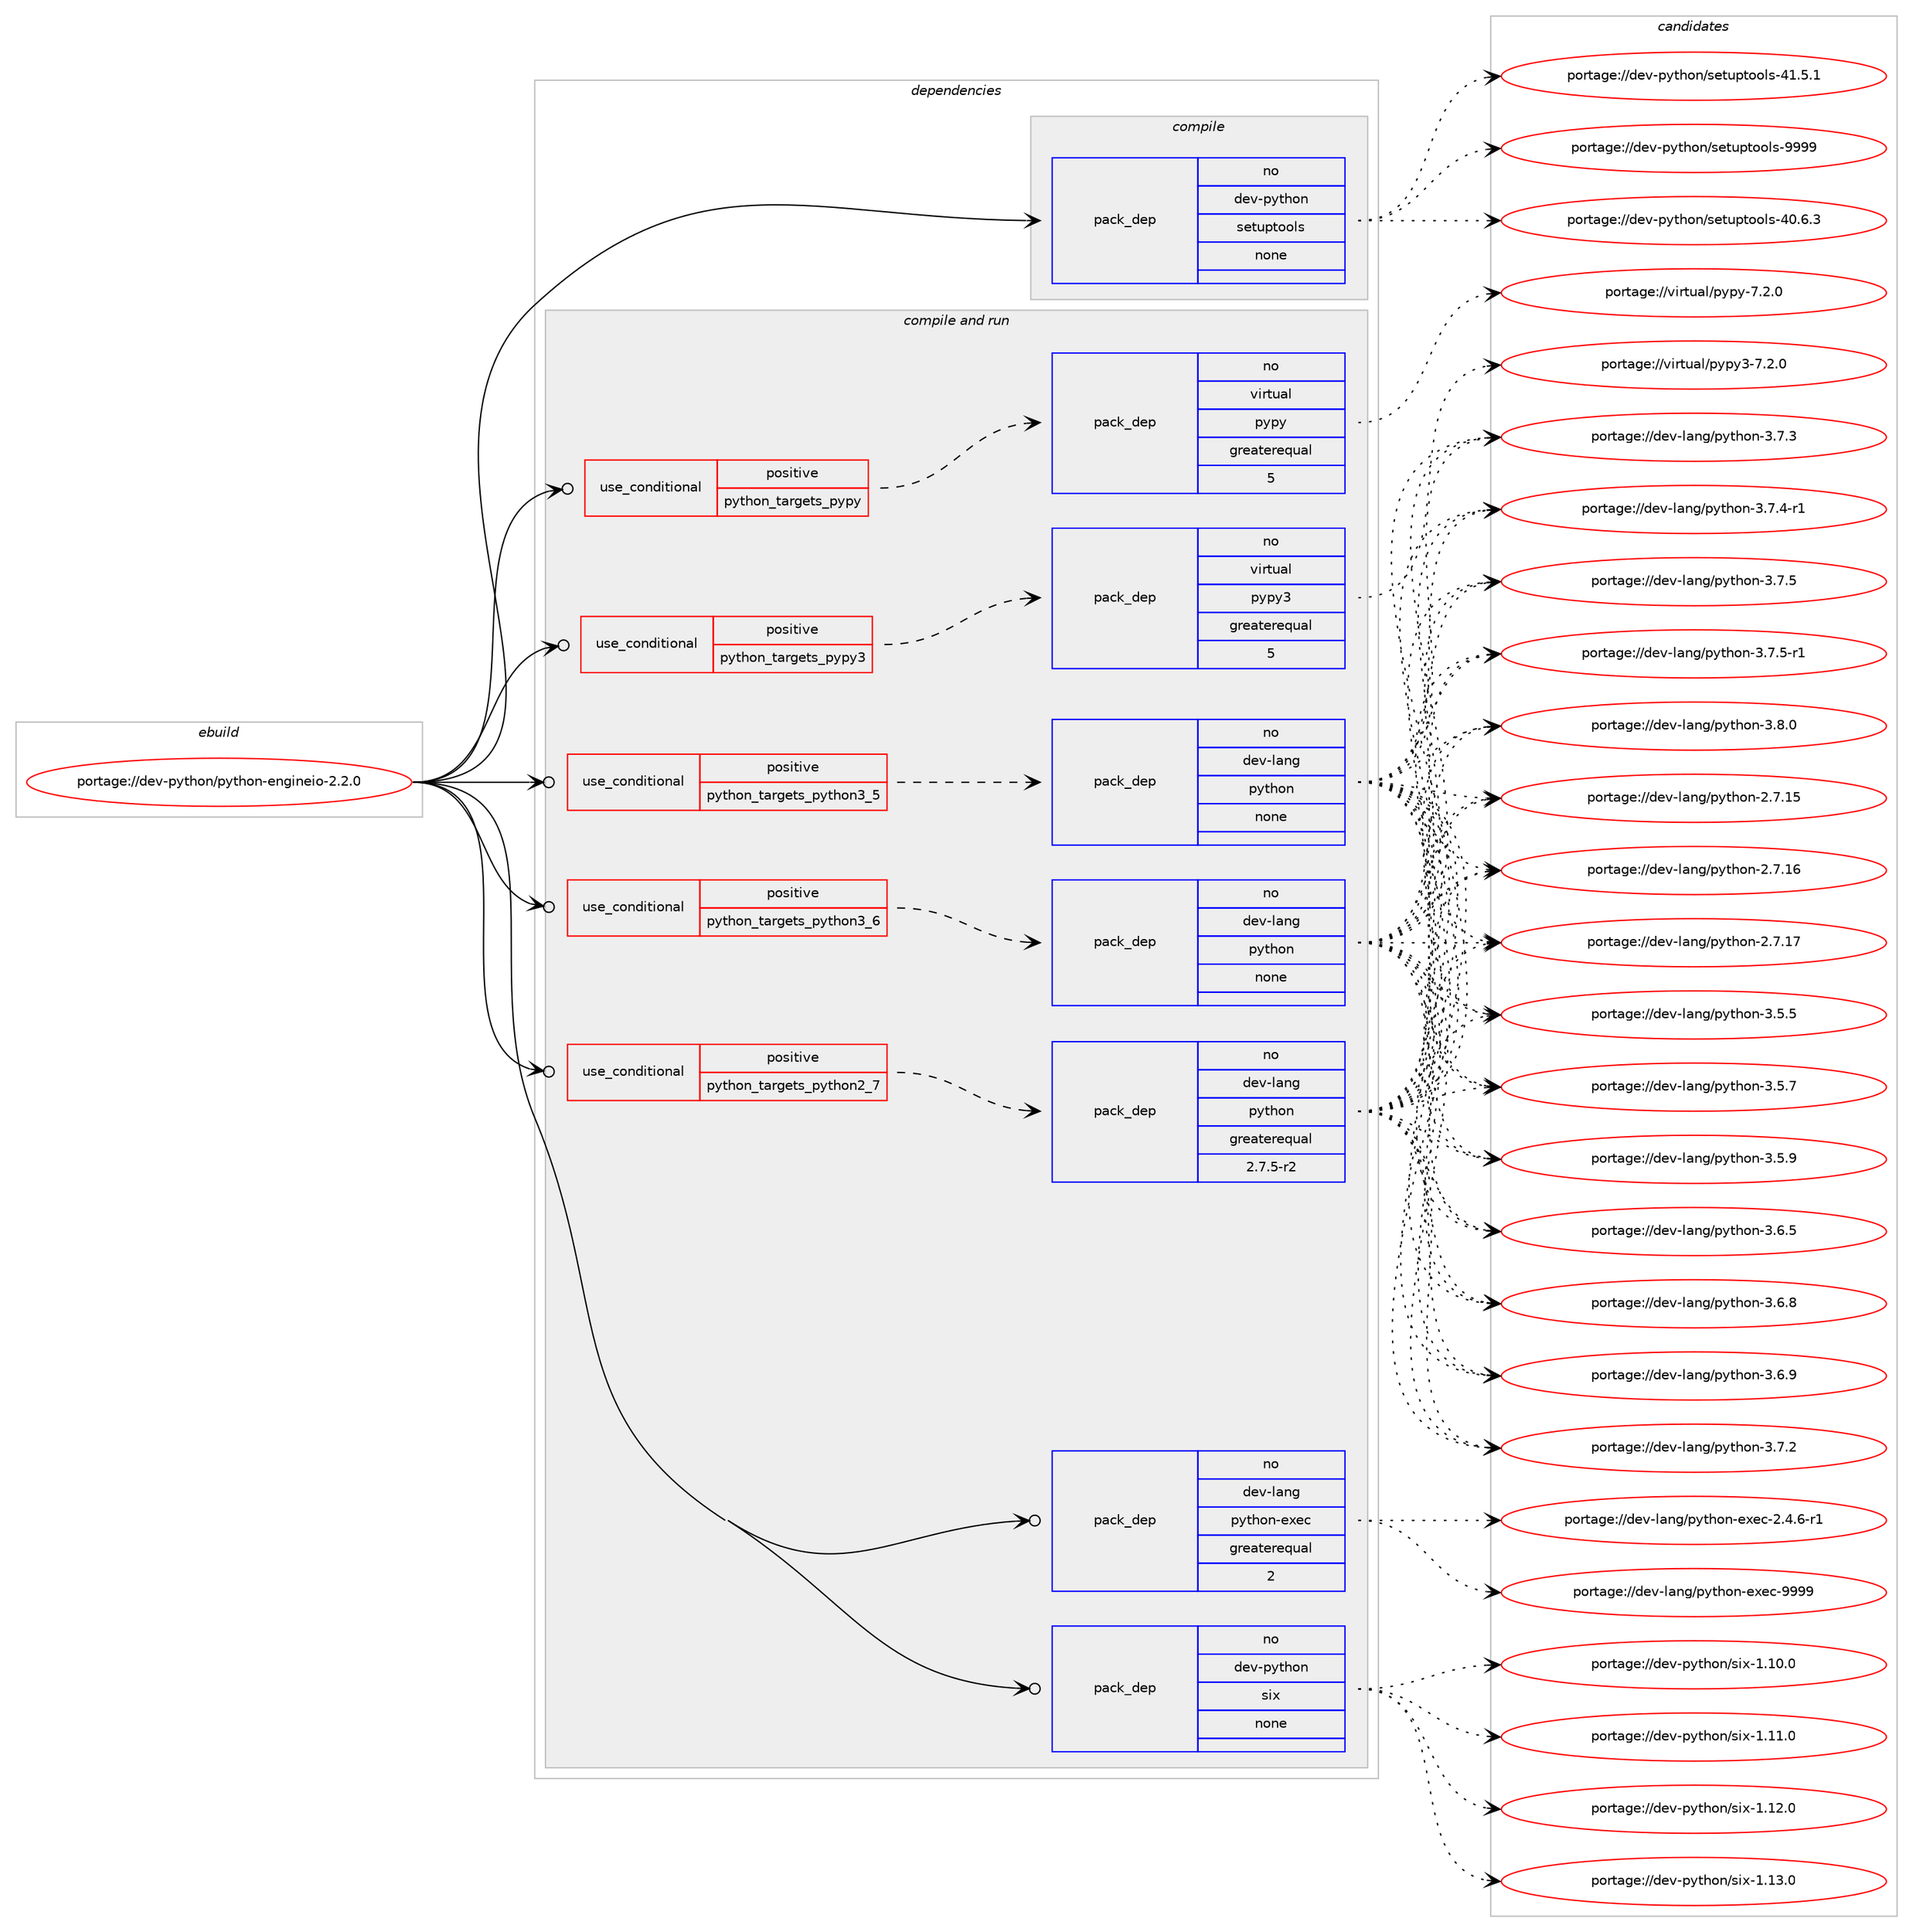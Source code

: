 digraph prolog {

# *************
# Graph options
# *************

newrank=true;
concentrate=true;
compound=true;
graph [rankdir=LR,fontname=Helvetica,fontsize=10,ranksep=1.5];#, ranksep=2.5, nodesep=0.2];
edge  [arrowhead=vee];
node  [fontname=Helvetica,fontsize=10];

# **********
# The ebuild
# **********

subgraph cluster_leftcol {
color=gray;
rank=same;
label=<<i>ebuild</i>>;
id [label="portage://dev-python/python-engineio-2.2.0", color=red, width=4, href="../dev-python/python-engineio-2.2.0.svg"];
}

# ****************
# The dependencies
# ****************

subgraph cluster_midcol {
color=gray;
label=<<i>dependencies</i>>;
subgraph cluster_compile {
fillcolor="#eeeeee";
style=filled;
label=<<i>compile</i>>;
subgraph pack125720 {
dependency165922 [label=<<TABLE BORDER="0" CELLBORDER="1" CELLSPACING="0" CELLPADDING="4" WIDTH="220"><TR><TD ROWSPAN="6" CELLPADDING="30">pack_dep</TD></TR><TR><TD WIDTH="110">no</TD></TR><TR><TD>dev-python</TD></TR><TR><TD>setuptools</TD></TR><TR><TD>none</TD></TR><TR><TD></TD></TR></TABLE>>, shape=none, color=blue];
}
id:e -> dependency165922:w [weight=20,style="solid",arrowhead="vee"];
}
subgraph cluster_compileandrun {
fillcolor="#eeeeee";
style=filled;
label=<<i>compile and run</i>>;
subgraph cond36808 {
dependency165923 [label=<<TABLE BORDER="0" CELLBORDER="1" CELLSPACING="0" CELLPADDING="4"><TR><TD ROWSPAN="3" CELLPADDING="10">use_conditional</TD></TR><TR><TD>positive</TD></TR><TR><TD>python_targets_pypy</TD></TR></TABLE>>, shape=none, color=red];
subgraph pack125721 {
dependency165924 [label=<<TABLE BORDER="0" CELLBORDER="1" CELLSPACING="0" CELLPADDING="4" WIDTH="220"><TR><TD ROWSPAN="6" CELLPADDING="30">pack_dep</TD></TR><TR><TD WIDTH="110">no</TD></TR><TR><TD>virtual</TD></TR><TR><TD>pypy</TD></TR><TR><TD>greaterequal</TD></TR><TR><TD>5</TD></TR></TABLE>>, shape=none, color=blue];
}
dependency165923:e -> dependency165924:w [weight=20,style="dashed",arrowhead="vee"];
}
id:e -> dependency165923:w [weight=20,style="solid",arrowhead="odotvee"];
subgraph cond36809 {
dependency165925 [label=<<TABLE BORDER="0" CELLBORDER="1" CELLSPACING="0" CELLPADDING="4"><TR><TD ROWSPAN="3" CELLPADDING="10">use_conditional</TD></TR><TR><TD>positive</TD></TR><TR><TD>python_targets_pypy3</TD></TR></TABLE>>, shape=none, color=red];
subgraph pack125722 {
dependency165926 [label=<<TABLE BORDER="0" CELLBORDER="1" CELLSPACING="0" CELLPADDING="4" WIDTH="220"><TR><TD ROWSPAN="6" CELLPADDING="30">pack_dep</TD></TR><TR><TD WIDTH="110">no</TD></TR><TR><TD>virtual</TD></TR><TR><TD>pypy3</TD></TR><TR><TD>greaterequal</TD></TR><TR><TD>5</TD></TR></TABLE>>, shape=none, color=blue];
}
dependency165925:e -> dependency165926:w [weight=20,style="dashed",arrowhead="vee"];
}
id:e -> dependency165925:w [weight=20,style="solid",arrowhead="odotvee"];
subgraph cond36810 {
dependency165927 [label=<<TABLE BORDER="0" CELLBORDER="1" CELLSPACING="0" CELLPADDING="4"><TR><TD ROWSPAN="3" CELLPADDING="10">use_conditional</TD></TR><TR><TD>positive</TD></TR><TR><TD>python_targets_python2_7</TD></TR></TABLE>>, shape=none, color=red];
subgraph pack125723 {
dependency165928 [label=<<TABLE BORDER="0" CELLBORDER="1" CELLSPACING="0" CELLPADDING="4" WIDTH="220"><TR><TD ROWSPAN="6" CELLPADDING="30">pack_dep</TD></TR><TR><TD WIDTH="110">no</TD></TR><TR><TD>dev-lang</TD></TR><TR><TD>python</TD></TR><TR><TD>greaterequal</TD></TR><TR><TD>2.7.5-r2</TD></TR></TABLE>>, shape=none, color=blue];
}
dependency165927:e -> dependency165928:w [weight=20,style="dashed",arrowhead="vee"];
}
id:e -> dependency165927:w [weight=20,style="solid",arrowhead="odotvee"];
subgraph cond36811 {
dependency165929 [label=<<TABLE BORDER="0" CELLBORDER="1" CELLSPACING="0" CELLPADDING="4"><TR><TD ROWSPAN="3" CELLPADDING="10">use_conditional</TD></TR><TR><TD>positive</TD></TR><TR><TD>python_targets_python3_5</TD></TR></TABLE>>, shape=none, color=red];
subgraph pack125724 {
dependency165930 [label=<<TABLE BORDER="0" CELLBORDER="1" CELLSPACING="0" CELLPADDING="4" WIDTH="220"><TR><TD ROWSPAN="6" CELLPADDING="30">pack_dep</TD></TR><TR><TD WIDTH="110">no</TD></TR><TR><TD>dev-lang</TD></TR><TR><TD>python</TD></TR><TR><TD>none</TD></TR><TR><TD></TD></TR></TABLE>>, shape=none, color=blue];
}
dependency165929:e -> dependency165930:w [weight=20,style="dashed",arrowhead="vee"];
}
id:e -> dependency165929:w [weight=20,style="solid",arrowhead="odotvee"];
subgraph cond36812 {
dependency165931 [label=<<TABLE BORDER="0" CELLBORDER="1" CELLSPACING="0" CELLPADDING="4"><TR><TD ROWSPAN="3" CELLPADDING="10">use_conditional</TD></TR><TR><TD>positive</TD></TR><TR><TD>python_targets_python3_6</TD></TR></TABLE>>, shape=none, color=red];
subgraph pack125725 {
dependency165932 [label=<<TABLE BORDER="0" CELLBORDER="1" CELLSPACING="0" CELLPADDING="4" WIDTH="220"><TR><TD ROWSPAN="6" CELLPADDING="30">pack_dep</TD></TR><TR><TD WIDTH="110">no</TD></TR><TR><TD>dev-lang</TD></TR><TR><TD>python</TD></TR><TR><TD>none</TD></TR><TR><TD></TD></TR></TABLE>>, shape=none, color=blue];
}
dependency165931:e -> dependency165932:w [weight=20,style="dashed",arrowhead="vee"];
}
id:e -> dependency165931:w [weight=20,style="solid",arrowhead="odotvee"];
subgraph pack125726 {
dependency165933 [label=<<TABLE BORDER="0" CELLBORDER="1" CELLSPACING="0" CELLPADDING="4" WIDTH="220"><TR><TD ROWSPAN="6" CELLPADDING="30">pack_dep</TD></TR><TR><TD WIDTH="110">no</TD></TR><TR><TD>dev-lang</TD></TR><TR><TD>python-exec</TD></TR><TR><TD>greaterequal</TD></TR><TR><TD>2</TD></TR></TABLE>>, shape=none, color=blue];
}
id:e -> dependency165933:w [weight=20,style="solid",arrowhead="odotvee"];
subgraph pack125727 {
dependency165934 [label=<<TABLE BORDER="0" CELLBORDER="1" CELLSPACING="0" CELLPADDING="4" WIDTH="220"><TR><TD ROWSPAN="6" CELLPADDING="30">pack_dep</TD></TR><TR><TD WIDTH="110">no</TD></TR><TR><TD>dev-python</TD></TR><TR><TD>six</TD></TR><TR><TD>none</TD></TR><TR><TD></TD></TR></TABLE>>, shape=none, color=blue];
}
id:e -> dependency165934:w [weight=20,style="solid",arrowhead="odotvee"];
}
subgraph cluster_run {
fillcolor="#eeeeee";
style=filled;
label=<<i>run</i>>;
}
}

# **************
# The candidates
# **************

subgraph cluster_choices {
rank=same;
color=gray;
label=<<i>candidates</i>>;

subgraph choice125720 {
color=black;
nodesep=1;
choiceportage100101118451121211161041111104711510111611711211611111110811545524846544651 [label="portage://dev-python/setuptools-40.6.3", color=red, width=4,href="../dev-python/setuptools-40.6.3.svg"];
choiceportage100101118451121211161041111104711510111611711211611111110811545524946534649 [label="portage://dev-python/setuptools-41.5.1", color=red, width=4,href="../dev-python/setuptools-41.5.1.svg"];
choiceportage10010111845112121116104111110471151011161171121161111111081154557575757 [label="portage://dev-python/setuptools-9999", color=red, width=4,href="../dev-python/setuptools-9999.svg"];
dependency165922:e -> choiceportage100101118451121211161041111104711510111611711211611111110811545524846544651:w [style=dotted,weight="100"];
dependency165922:e -> choiceportage100101118451121211161041111104711510111611711211611111110811545524946534649:w [style=dotted,weight="100"];
dependency165922:e -> choiceportage10010111845112121116104111110471151011161171121161111111081154557575757:w [style=dotted,weight="100"];
}
subgraph choice125721 {
color=black;
nodesep=1;
choiceportage1181051141161179710847112121112121455546504648 [label="portage://virtual/pypy-7.2.0", color=red, width=4,href="../virtual/pypy-7.2.0.svg"];
dependency165924:e -> choiceportage1181051141161179710847112121112121455546504648:w [style=dotted,weight="100"];
}
subgraph choice125722 {
color=black;
nodesep=1;
choiceportage118105114116117971084711212111212151455546504648 [label="portage://virtual/pypy3-7.2.0", color=red, width=4,href="../virtual/pypy3-7.2.0.svg"];
dependency165926:e -> choiceportage118105114116117971084711212111212151455546504648:w [style=dotted,weight="100"];
}
subgraph choice125723 {
color=black;
nodesep=1;
choiceportage10010111845108971101034711212111610411111045504655464953 [label="portage://dev-lang/python-2.7.15", color=red, width=4,href="../dev-lang/python-2.7.15.svg"];
choiceportage10010111845108971101034711212111610411111045504655464954 [label="portage://dev-lang/python-2.7.16", color=red, width=4,href="../dev-lang/python-2.7.16.svg"];
choiceportage10010111845108971101034711212111610411111045504655464955 [label="portage://dev-lang/python-2.7.17", color=red, width=4,href="../dev-lang/python-2.7.17.svg"];
choiceportage100101118451089711010347112121116104111110455146534653 [label="portage://dev-lang/python-3.5.5", color=red, width=4,href="../dev-lang/python-3.5.5.svg"];
choiceportage100101118451089711010347112121116104111110455146534655 [label="portage://dev-lang/python-3.5.7", color=red, width=4,href="../dev-lang/python-3.5.7.svg"];
choiceportage100101118451089711010347112121116104111110455146534657 [label="portage://dev-lang/python-3.5.9", color=red, width=4,href="../dev-lang/python-3.5.9.svg"];
choiceportage100101118451089711010347112121116104111110455146544653 [label="portage://dev-lang/python-3.6.5", color=red, width=4,href="../dev-lang/python-3.6.5.svg"];
choiceportage100101118451089711010347112121116104111110455146544656 [label="portage://dev-lang/python-3.6.8", color=red, width=4,href="../dev-lang/python-3.6.8.svg"];
choiceportage100101118451089711010347112121116104111110455146544657 [label="portage://dev-lang/python-3.6.9", color=red, width=4,href="../dev-lang/python-3.6.9.svg"];
choiceportage100101118451089711010347112121116104111110455146554650 [label="portage://dev-lang/python-3.7.2", color=red, width=4,href="../dev-lang/python-3.7.2.svg"];
choiceportage100101118451089711010347112121116104111110455146554651 [label="portage://dev-lang/python-3.7.3", color=red, width=4,href="../dev-lang/python-3.7.3.svg"];
choiceportage1001011184510897110103471121211161041111104551465546524511449 [label="portage://dev-lang/python-3.7.4-r1", color=red, width=4,href="../dev-lang/python-3.7.4-r1.svg"];
choiceportage100101118451089711010347112121116104111110455146554653 [label="portage://dev-lang/python-3.7.5", color=red, width=4,href="../dev-lang/python-3.7.5.svg"];
choiceportage1001011184510897110103471121211161041111104551465546534511449 [label="portage://dev-lang/python-3.7.5-r1", color=red, width=4,href="../dev-lang/python-3.7.5-r1.svg"];
choiceportage100101118451089711010347112121116104111110455146564648 [label="portage://dev-lang/python-3.8.0", color=red, width=4,href="../dev-lang/python-3.8.0.svg"];
dependency165928:e -> choiceportage10010111845108971101034711212111610411111045504655464953:w [style=dotted,weight="100"];
dependency165928:e -> choiceportage10010111845108971101034711212111610411111045504655464954:w [style=dotted,weight="100"];
dependency165928:e -> choiceportage10010111845108971101034711212111610411111045504655464955:w [style=dotted,weight="100"];
dependency165928:e -> choiceportage100101118451089711010347112121116104111110455146534653:w [style=dotted,weight="100"];
dependency165928:e -> choiceportage100101118451089711010347112121116104111110455146534655:w [style=dotted,weight="100"];
dependency165928:e -> choiceportage100101118451089711010347112121116104111110455146534657:w [style=dotted,weight="100"];
dependency165928:e -> choiceportage100101118451089711010347112121116104111110455146544653:w [style=dotted,weight="100"];
dependency165928:e -> choiceportage100101118451089711010347112121116104111110455146544656:w [style=dotted,weight="100"];
dependency165928:e -> choiceportage100101118451089711010347112121116104111110455146544657:w [style=dotted,weight="100"];
dependency165928:e -> choiceportage100101118451089711010347112121116104111110455146554650:w [style=dotted,weight="100"];
dependency165928:e -> choiceportage100101118451089711010347112121116104111110455146554651:w [style=dotted,weight="100"];
dependency165928:e -> choiceportage1001011184510897110103471121211161041111104551465546524511449:w [style=dotted,weight="100"];
dependency165928:e -> choiceportage100101118451089711010347112121116104111110455146554653:w [style=dotted,weight="100"];
dependency165928:e -> choiceportage1001011184510897110103471121211161041111104551465546534511449:w [style=dotted,weight="100"];
dependency165928:e -> choiceportage100101118451089711010347112121116104111110455146564648:w [style=dotted,weight="100"];
}
subgraph choice125724 {
color=black;
nodesep=1;
choiceportage10010111845108971101034711212111610411111045504655464953 [label="portage://dev-lang/python-2.7.15", color=red, width=4,href="../dev-lang/python-2.7.15.svg"];
choiceportage10010111845108971101034711212111610411111045504655464954 [label="portage://dev-lang/python-2.7.16", color=red, width=4,href="../dev-lang/python-2.7.16.svg"];
choiceportage10010111845108971101034711212111610411111045504655464955 [label="portage://dev-lang/python-2.7.17", color=red, width=4,href="../dev-lang/python-2.7.17.svg"];
choiceportage100101118451089711010347112121116104111110455146534653 [label="portage://dev-lang/python-3.5.5", color=red, width=4,href="../dev-lang/python-3.5.5.svg"];
choiceportage100101118451089711010347112121116104111110455146534655 [label="portage://dev-lang/python-3.5.7", color=red, width=4,href="../dev-lang/python-3.5.7.svg"];
choiceportage100101118451089711010347112121116104111110455146534657 [label="portage://dev-lang/python-3.5.9", color=red, width=4,href="../dev-lang/python-3.5.9.svg"];
choiceportage100101118451089711010347112121116104111110455146544653 [label="portage://dev-lang/python-3.6.5", color=red, width=4,href="../dev-lang/python-3.6.5.svg"];
choiceportage100101118451089711010347112121116104111110455146544656 [label="portage://dev-lang/python-3.6.8", color=red, width=4,href="../dev-lang/python-3.6.8.svg"];
choiceportage100101118451089711010347112121116104111110455146544657 [label="portage://dev-lang/python-3.6.9", color=red, width=4,href="../dev-lang/python-3.6.9.svg"];
choiceportage100101118451089711010347112121116104111110455146554650 [label="portage://dev-lang/python-3.7.2", color=red, width=4,href="../dev-lang/python-3.7.2.svg"];
choiceportage100101118451089711010347112121116104111110455146554651 [label="portage://dev-lang/python-3.7.3", color=red, width=4,href="../dev-lang/python-3.7.3.svg"];
choiceportage1001011184510897110103471121211161041111104551465546524511449 [label="portage://dev-lang/python-3.7.4-r1", color=red, width=4,href="../dev-lang/python-3.7.4-r1.svg"];
choiceportage100101118451089711010347112121116104111110455146554653 [label="portage://dev-lang/python-3.7.5", color=red, width=4,href="../dev-lang/python-3.7.5.svg"];
choiceportage1001011184510897110103471121211161041111104551465546534511449 [label="portage://dev-lang/python-3.7.5-r1", color=red, width=4,href="../dev-lang/python-3.7.5-r1.svg"];
choiceportage100101118451089711010347112121116104111110455146564648 [label="portage://dev-lang/python-3.8.0", color=red, width=4,href="../dev-lang/python-3.8.0.svg"];
dependency165930:e -> choiceportage10010111845108971101034711212111610411111045504655464953:w [style=dotted,weight="100"];
dependency165930:e -> choiceportage10010111845108971101034711212111610411111045504655464954:w [style=dotted,weight="100"];
dependency165930:e -> choiceportage10010111845108971101034711212111610411111045504655464955:w [style=dotted,weight="100"];
dependency165930:e -> choiceportage100101118451089711010347112121116104111110455146534653:w [style=dotted,weight="100"];
dependency165930:e -> choiceportage100101118451089711010347112121116104111110455146534655:w [style=dotted,weight="100"];
dependency165930:e -> choiceportage100101118451089711010347112121116104111110455146534657:w [style=dotted,weight="100"];
dependency165930:e -> choiceportage100101118451089711010347112121116104111110455146544653:w [style=dotted,weight="100"];
dependency165930:e -> choiceportage100101118451089711010347112121116104111110455146544656:w [style=dotted,weight="100"];
dependency165930:e -> choiceportage100101118451089711010347112121116104111110455146544657:w [style=dotted,weight="100"];
dependency165930:e -> choiceportage100101118451089711010347112121116104111110455146554650:w [style=dotted,weight="100"];
dependency165930:e -> choiceportage100101118451089711010347112121116104111110455146554651:w [style=dotted,weight="100"];
dependency165930:e -> choiceportage1001011184510897110103471121211161041111104551465546524511449:w [style=dotted,weight="100"];
dependency165930:e -> choiceportage100101118451089711010347112121116104111110455146554653:w [style=dotted,weight="100"];
dependency165930:e -> choiceportage1001011184510897110103471121211161041111104551465546534511449:w [style=dotted,weight="100"];
dependency165930:e -> choiceportage100101118451089711010347112121116104111110455146564648:w [style=dotted,weight="100"];
}
subgraph choice125725 {
color=black;
nodesep=1;
choiceportage10010111845108971101034711212111610411111045504655464953 [label="portage://dev-lang/python-2.7.15", color=red, width=4,href="../dev-lang/python-2.7.15.svg"];
choiceportage10010111845108971101034711212111610411111045504655464954 [label="portage://dev-lang/python-2.7.16", color=red, width=4,href="../dev-lang/python-2.7.16.svg"];
choiceportage10010111845108971101034711212111610411111045504655464955 [label="portage://dev-lang/python-2.7.17", color=red, width=4,href="../dev-lang/python-2.7.17.svg"];
choiceportage100101118451089711010347112121116104111110455146534653 [label="portage://dev-lang/python-3.5.5", color=red, width=4,href="../dev-lang/python-3.5.5.svg"];
choiceportage100101118451089711010347112121116104111110455146534655 [label="portage://dev-lang/python-3.5.7", color=red, width=4,href="../dev-lang/python-3.5.7.svg"];
choiceportage100101118451089711010347112121116104111110455146534657 [label="portage://dev-lang/python-3.5.9", color=red, width=4,href="../dev-lang/python-3.5.9.svg"];
choiceportage100101118451089711010347112121116104111110455146544653 [label="portage://dev-lang/python-3.6.5", color=red, width=4,href="../dev-lang/python-3.6.5.svg"];
choiceportage100101118451089711010347112121116104111110455146544656 [label="portage://dev-lang/python-3.6.8", color=red, width=4,href="../dev-lang/python-3.6.8.svg"];
choiceportage100101118451089711010347112121116104111110455146544657 [label="portage://dev-lang/python-3.6.9", color=red, width=4,href="../dev-lang/python-3.6.9.svg"];
choiceportage100101118451089711010347112121116104111110455146554650 [label="portage://dev-lang/python-3.7.2", color=red, width=4,href="../dev-lang/python-3.7.2.svg"];
choiceportage100101118451089711010347112121116104111110455146554651 [label="portage://dev-lang/python-3.7.3", color=red, width=4,href="../dev-lang/python-3.7.3.svg"];
choiceportage1001011184510897110103471121211161041111104551465546524511449 [label="portage://dev-lang/python-3.7.4-r1", color=red, width=4,href="../dev-lang/python-3.7.4-r1.svg"];
choiceportage100101118451089711010347112121116104111110455146554653 [label="portage://dev-lang/python-3.7.5", color=red, width=4,href="../dev-lang/python-3.7.5.svg"];
choiceportage1001011184510897110103471121211161041111104551465546534511449 [label="portage://dev-lang/python-3.7.5-r1", color=red, width=4,href="../dev-lang/python-3.7.5-r1.svg"];
choiceportage100101118451089711010347112121116104111110455146564648 [label="portage://dev-lang/python-3.8.0", color=red, width=4,href="../dev-lang/python-3.8.0.svg"];
dependency165932:e -> choiceportage10010111845108971101034711212111610411111045504655464953:w [style=dotted,weight="100"];
dependency165932:e -> choiceportage10010111845108971101034711212111610411111045504655464954:w [style=dotted,weight="100"];
dependency165932:e -> choiceportage10010111845108971101034711212111610411111045504655464955:w [style=dotted,weight="100"];
dependency165932:e -> choiceportage100101118451089711010347112121116104111110455146534653:w [style=dotted,weight="100"];
dependency165932:e -> choiceportage100101118451089711010347112121116104111110455146534655:w [style=dotted,weight="100"];
dependency165932:e -> choiceportage100101118451089711010347112121116104111110455146534657:w [style=dotted,weight="100"];
dependency165932:e -> choiceportage100101118451089711010347112121116104111110455146544653:w [style=dotted,weight="100"];
dependency165932:e -> choiceportage100101118451089711010347112121116104111110455146544656:w [style=dotted,weight="100"];
dependency165932:e -> choiceportage100101118451089711010347112121116104111110455146544657:w [style=dotted,weight="100"];
dependency165932:e -> choiceportage100101118451089711010347112121116104111110455146554650:w [style=dotted,weight="100"];
dependency165932:e -> choiceportage100101118451089711010347112121116104111110455146554651:w [style=dotted,weight="100"];
dependency165932:e -> choiceportage1001011184510897110103471121211161041111104551465546524511449:w [style=dotted,weight="100"];
dependency165932:e -> choiceportage100101118451089711010347112121116104111110455146554653:w [style=dotted,weight="100"];
dependency165932:e -> choiceportage1001011184510897110103471121211161041111104551465546534511449:w [style=dotted,weight="100"];
dependency165932:e -> choiceportage100101118451089711010347112121116104111110455146564648:w [style=dotted,weight="100"];
}
subgraph choice125726 {
color=black;
nodesep=1;
choiceportage10010111845108971101034711212111610411111045101120101994550465246544511449 [label="portage://dev-lang/python-exec-2.4.6-r1", color=red, width=4,href="../dev-lang/python-exec-2.4.6-r1.svg"];
choiceportage10010111845108971101034711212111610411111045101120101994557575757 [label="portage://dev-lang/python-exec-9999", color=red, width=4,href="../dev-lang/python-exec-9999.svg"];
dependency165933:e -> choiceportage10010111845108971101034711212111610411111045101120101994550465246544511449:w [style=dotted,weight="100"];
dependency165933:e -> choiceportage10010111845108971101034711212111610411111045101120101994557575757:w [style=dotted,weight="100"];
}
subgraph choice125727 {
color=black;
nodesep=1;
choiceportage100101118451121211161041111104711510512045494649484648 [label="portage://dev-python/six-1.10.0", color=red, width=4,href="../dev-python/six-1.10.0.svg"];
choiceportage100101118451121211161041111104711510512045494649494648 [label="portage://dev-python/six-1.11.0", color=red, width=4,href="../dev-python/six-1.11.0.svg"];
choiceportage100101118451121211161041111104711510512045494649504648 [label="portage://dev-python/six-1.12.0", color=red, width=4,href="../dev-python/six-1.12.0.svg"];
choiceportage100101118451121211161041111104711510512045494649514648 [label="portage://dev-python/six-1.13.0", color=red, width=4,href="../dev-python/six-1.13.0.svg"];
dependency165934:e -> choiceportage100101118451121211161041111104711510512045494649484648:w [style=dotted,weight="100"];
dependency165934:e -> choiceportage100101118451121211161041111104711510512045494649494648:w [style=dotted,weight="100"];
dependency165934:e -> choiceportage100101118451121211161041111104711510512045494649504648:w [style=dotted,weight="100"];
dependency165934:e -> choiceportage100101118451121211161041111104711510512045494649514648:w [style=dotted,weight="100"];
}
}

}
